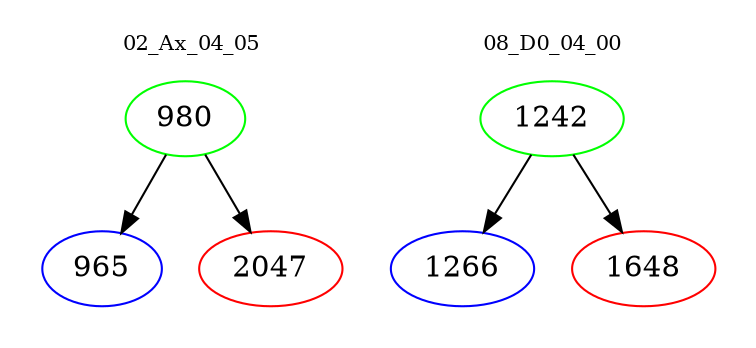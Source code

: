 digraph{
subgraph cluster_0 {
color = white
label = "02_Ax_04_05";
fontsize=10;
T0_980 [label="980", color="green"]
T0_980 -> T0_965 [color="black"]
T0_965 [label="965", color="blue"]
T0_980 -> T0_2047 [color="black"]
T0_2047 [label="2047", color="red"]
}
subgraph cluster_1 {
color = white
label = "08_D0_04_00";
fontsize=10;
T1_1242 [label="1242", color="green"]
T1_1242 -> T1_1266 [color="black"]
T1_1266 [label="1266", color="blue"]
T1_1242 -> T1_1648 [color="black"]
T1_1648 [label="1648", color="red"]
}
}
